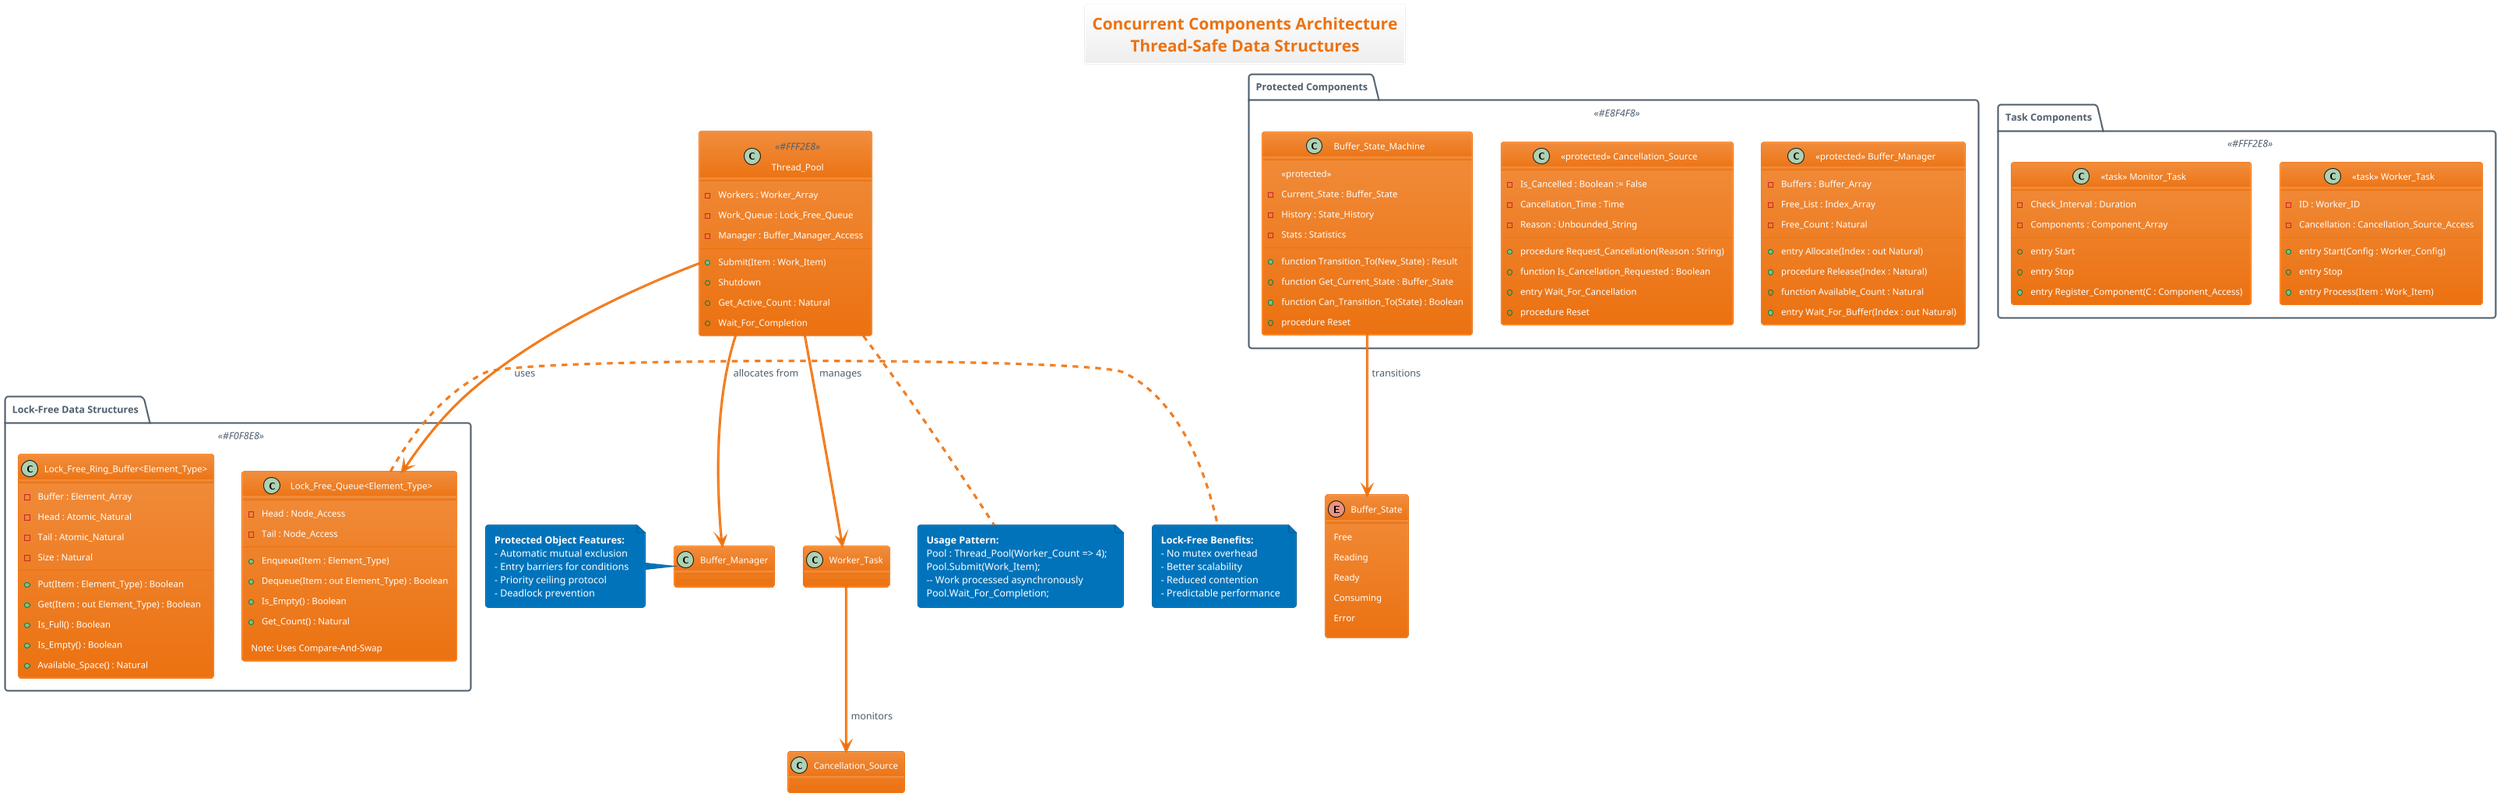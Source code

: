 @startuml Concurrent_Components_Class
!theme aws-orange
title Concurrent Components Architecture\nThread-Safe Data Structures

!define PROTECTED_COLOR #E8F4F8
!define TASK_COLOR #FFF2E8
!define GENERIC_COLOR #F0F8E8

package "Lock-Free Data Structures" <<GENERIC_COLOR>> {
  
  class "Lock_Free_Queue<Element_Type>" {
    - Head : Node_Access
    - Tail : Node_Access
    --
    + Enqueue(Item : Element_Type)
    + Dequeue(Item : out Element_Type) : Boolean
    + Is_Empty() : Boolean
    + Get_Count() : Natural
    --
    Note: Uses Compare-And-Swap
  }
  
  class "Lock_Free_Ring_Buffer<Element_Type>" {
    - Buffer : Element_Array
    - Head : Atomic_Natural
    - Tail : Atomic_Natural
    - Size : Natural
    --
    + Put(Item : Element_Type) : Boolean
    + Get(Item : out Element_Type) : Boolean
    + Is_Full() : Boolean
    + Is_Empty() : Boolean
    + Available_Space() : Natural
  }
}

package "Protected Components" <<PROTECTED_COLOR>> {
  
  class "<<protected>> Buffer_Manager" {
    - Buffers : Buffer_Array
    - Free_List : Index_Array
    - Free_Count : Natural
    --
    + entry Allocate(Index : out Natural)
    + procedure Release(Index : Natural)
    + function Available_Count : Natural
    + entry Wait_For_Buffer(Index : out Natural)
  }
  
  class "<<protected>> Cancellation_Source" {
    - Is_Cancelled : Boolean := False
    - Cancellation_Time : Time
    - Reason : Unbounded_String
    --
    + procedure Request_Cancellation(Reason : String)
    + function Is_Cancellation_Requested : Boolean
    + entry Wait_For_Cancellation
    + procedure Reset
  }
  
  class "Buffer_State_Machine" {
    <<protected>>
    - Current_State : Buffer_State
    - History : State_History
    - Stats : Statistics
    --
    + function Transition_To(New_State) : Result
    + function Get_Current_State : Buffer_State
    + function Can_Transition_To(State) : Boolean
    + procedure Reset
  }
}

package "Task Components" <<TASK_COLOR>> {
  
  class "<<task>> Worker_Task" {
    - ID : Worker_ID
    - Cancellation : Cancellation_Source_Access
    --
    + entry Start(Config : Worker_Config)
    + entry Stop
    + entry Process(Item : Work_Item)
  }
  
  class "<<task>> Monitor_Task" {
    - Check_Interval : Duration
    - Components : Component_Array
    --
    + entry Start
    + entry Stop
    + entry Register_Component(C : Component_Access)
  }
}

enum "Buffer_State" {
  Free
  Reading
  Ready
  Consuming
  Error
}

class "Thread_Pool" <<TASK_COLOR>> {
  - Workers : Worker_Array
  - Work_Queue : Lock_Free_Queue
  - Manager : Buffer_Manager_Access
  --
  + Submit(Item : Work_Item)
  + Shutdown
  + Get_Active_Count : Natural
  + Wait_For_Completion
}

"Thread_Pool" --> "Worker_Task" : manages
"Thread_Pool" --> "Lock_Free_Queue<Element_Type>" : uses
"Worker_Task" --> "Cancellation_Source" : monitors
"Buffer_State_Machine" --> Buffer_State : transitions
"Thread_Pool" --> "Buffer_Manager" : allocates from

note right of "Lock_Free_Queue<Element_Type>"
  **Lock-Free Benefits:**
  - No mutex overhead
  - Better scalability
  - Reduced contention
  - Predictable performance
end note

note left of "Buffer_Manager"
  **Protected Object Features:**
  - Automatic mutual exclusion
  - Entry barriers for conditions
  - Priority ceiling protocol
  - Deadlock prevention
end note

note bottom of "Thread_Pool"
  **Usage Pattern:**
  Pool : Thread_Pool(Worker_Count => 4);
  Pool.Submit(Work_Item);
  -- Work processed asynchronously
  Pool.Wait_For_Completion;
end note

@enduml